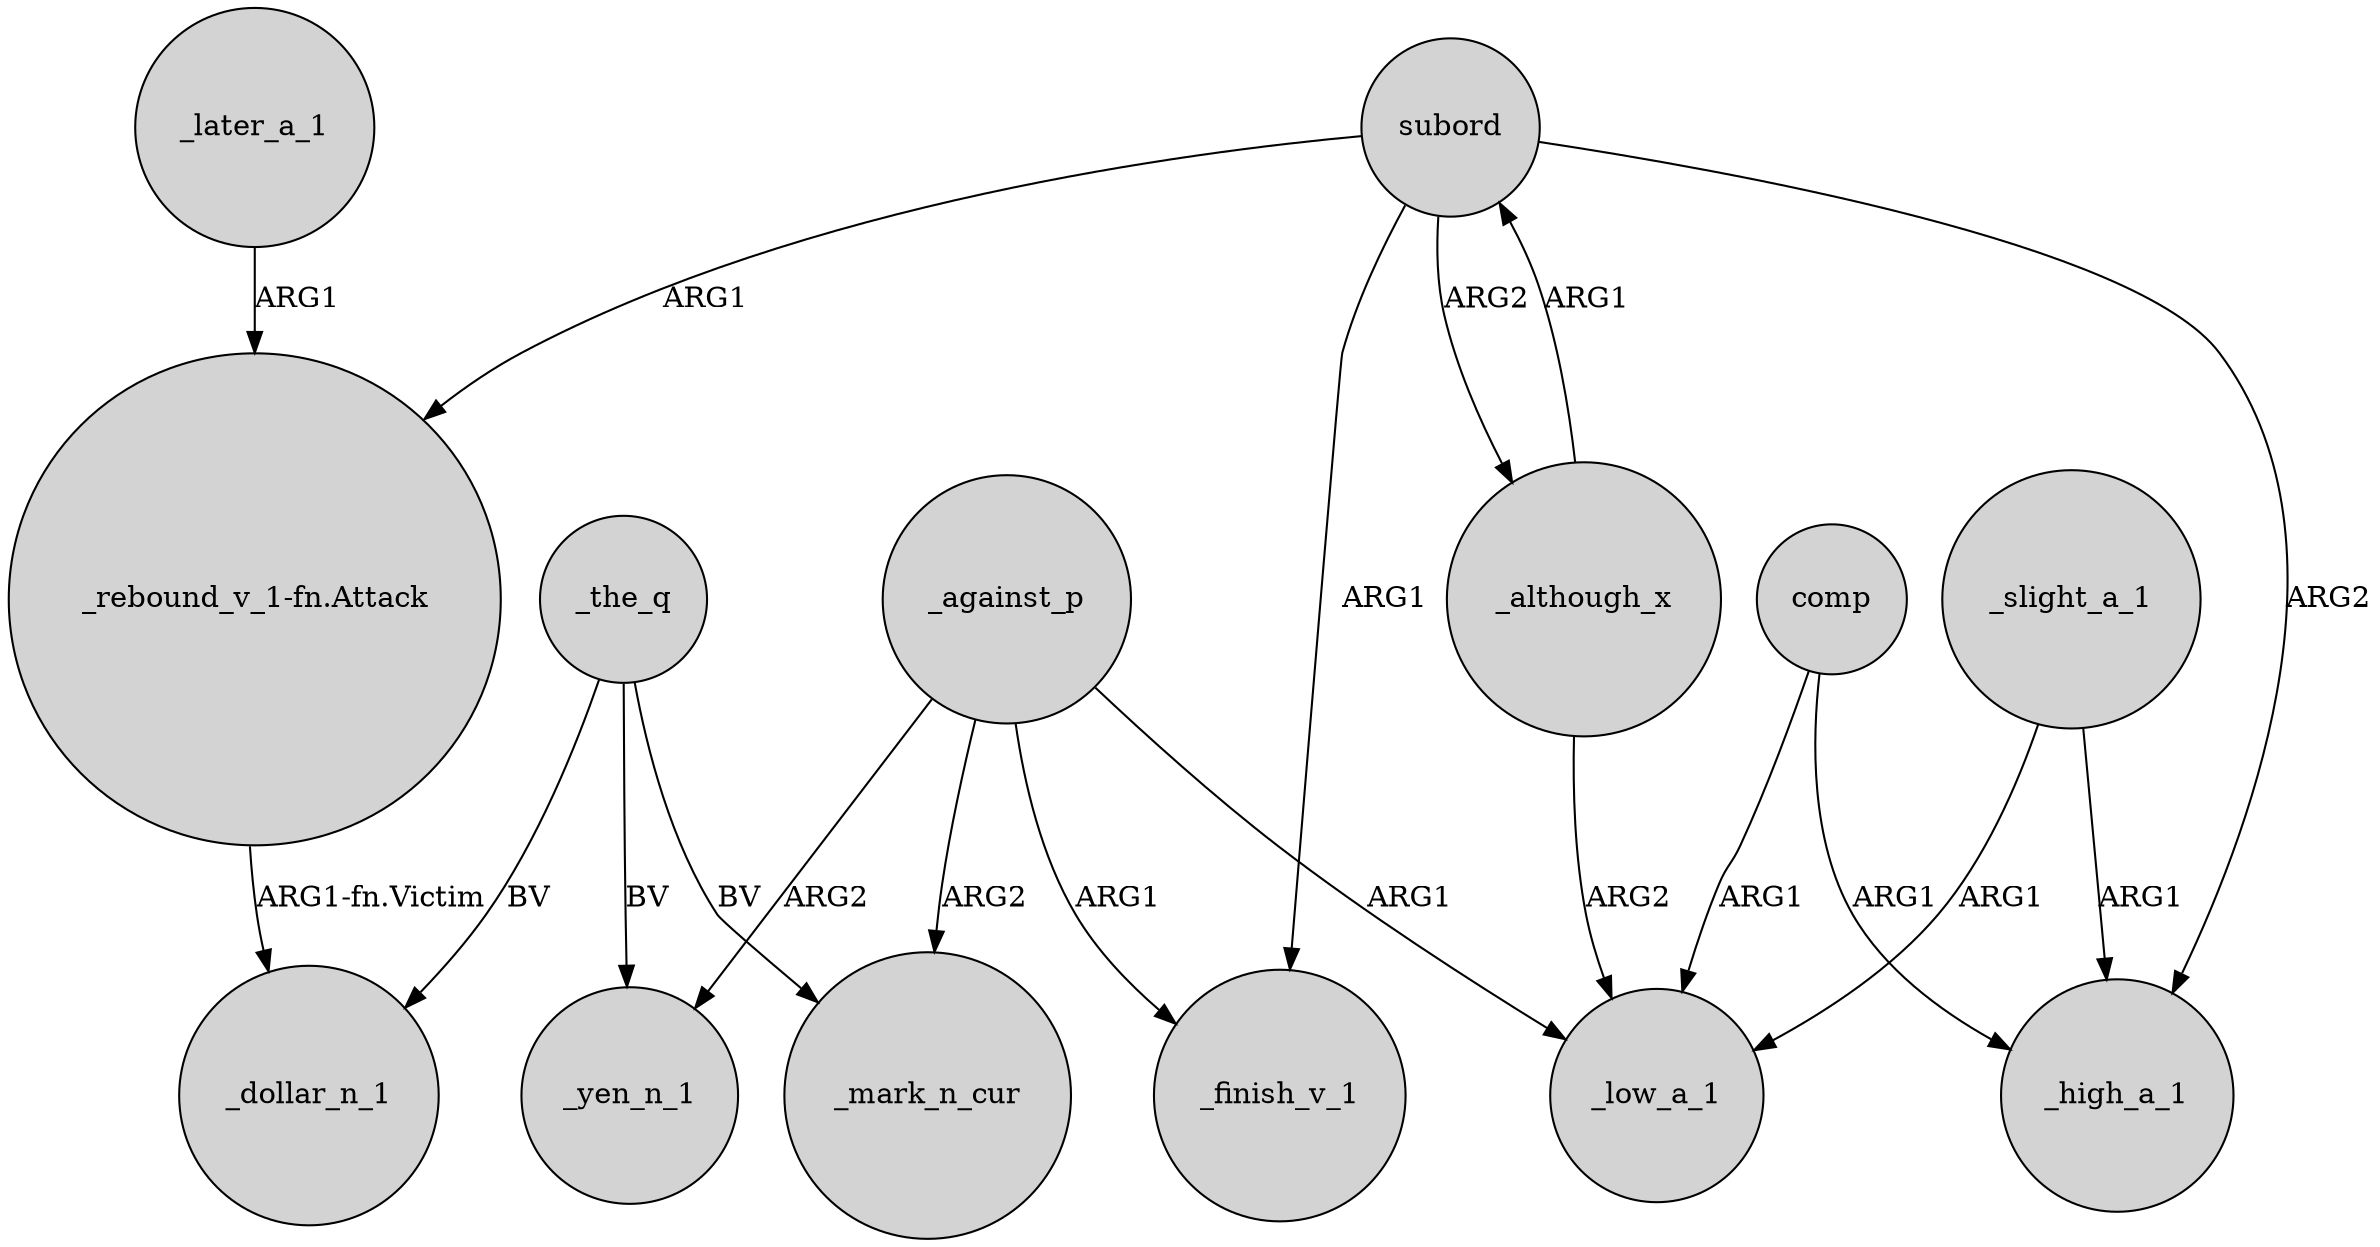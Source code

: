 digraph {
	node [shape=circle style=filled]
	"_rebound_v_1-fn.Attack" -> _dollar_n_1 [label="ARG1-fn.Victim"]
	_later_a_1 -> "_rebound_v_1-fn.Attack" [label=ARG1]
	comp -> _low_a_1 [label=ARG1]
	_slight_a_1 -> _low_a_1 [label=ARG1]
	_although_x -> _low_a_1 [label=ARG2]
	_against_p -> _yen_n_1 [label=ARG2]
	_the_q -> _dollar_n_1 [label=BV]
	_slight_a_1 -> _high_a_1 [label=ARG1]
	_the_q -> _mark_n_cur [label=BV]
	subord -> _finish_v_1 [label=ARG1]
	_although_x -> subord [label=ARG1]
	_the_q -> _yen_n_1 [label=BV]
	subord -> _high_a_1 [label=ARG2]
	comp -> _high_a_1 [label=ARG1]
	_against_p -> _finish_v_1 [label=ARG1]
	_against_p -> _mark_n_cur [label=ARG2]
	subord -> _although_x [label=ARG2]
	_against_p -> _low_a_1 [label=ARG1]
	subord -> "_rebound_v_1-fn.Attack" [label=ARG1]
}
